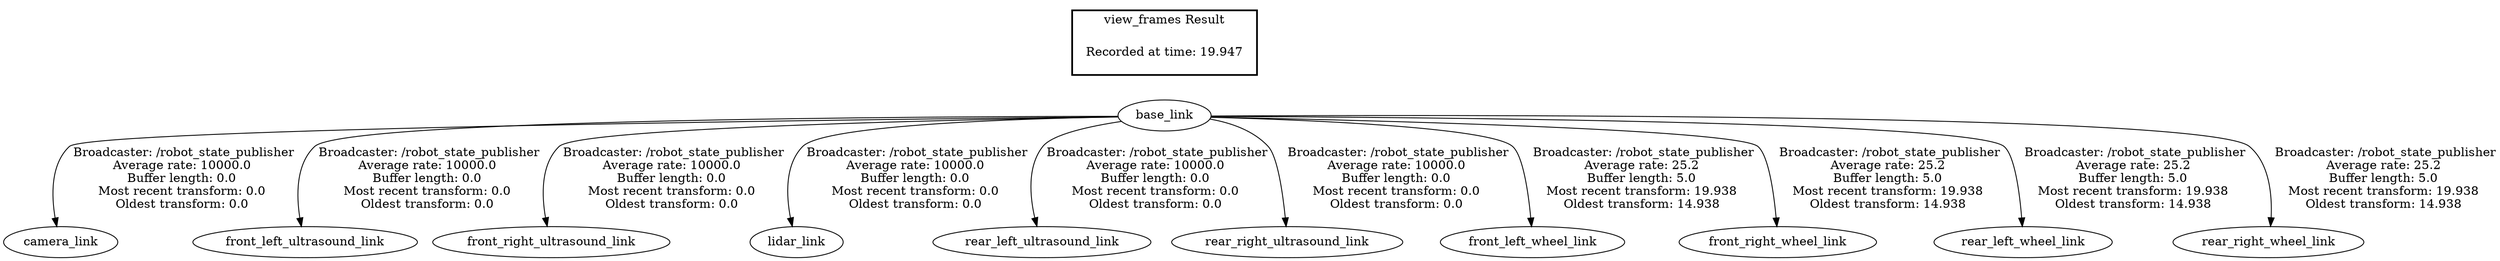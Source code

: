 digraph G {
"base_link" -> "camera_link"[label=" Broadcaster: /robot_state_publisher\nAverage rate: 10000.0\nBuffer length: 0.0\nMost recent transform: 0.0\nOldest transform: 0.0\n"];
"base_link" -> "front_left_ultrasound_link"[label=" Broadcaster: /robot_state_publisher\nAverage rate: 10000.0\nBuffer length: 0.0\nMost recent transform: 0.0\nOldest transform: 0.0\n"];
"base_link" -> "front_right_ultrasound_link"[label=" Broadcaster: /robot_state_publisher\nAverage rate: 10000.0\nBuffer length: 0.0\nMost recent transform: 0.0\nOldest transform: 0.0\n"];
"base_link" -> "lidar_link"[label=" Broadcaster: /robot_state_publisher\nAverage rate: 10000.0\nBuffer length: 0.0\nMost recent transform: 0.0\nOldest transform: 0.0\n"];
"base_link" -> "rear_left_ultrasound_link"[label=" Broadcaster: /robot_state_publisher\nAverage rate: 10000.0\nBuffer length: 0.0\nMost recent transform: 0.0\nOldest transform: 0.0\n"];
"base_link" -> "rear_right_ultrasound_link"[label=" Broadcaster: /robot_state_publisher\nAverage rate: 10000.0\nBuffer length: 0.0\nMost recent transform: 0.0\nOldest transform: 0.0\n"];
"base_link" -> "front_left_wheel_link"[label=" Broadcaster: /robot_state_publisher\nAverage rate: 25.2\nBuffer length: 5.0\nMost recent transform: 19.938\nOldest transform: 14.938\n"];
"base_link" -> "front_right_wheel_link"[label=" Broadcaster: /robot_state_publisher\nAverage rate: 25.2\nBuffer length: 5.0\nMost recent transform: 19.938\nOldest transform: 14.938\n"];
"base_link" -> "rear_left_wheel_link"[label=" Broadcaster: /robot_state_publisher\nAverage rate: 25.2\nBuffer length: 5.0\nMost recent transform: 19.938\nOldest transform: 14.938\n"];
"base_link" -> "rear_right_wheel_link"[label=" Broadcaster: /robot_state_publisher\nAverage rate: 25.2\nBuffer length: 5.0\nMost recent transform: 19.938\nOldest transform: 14.938\n"];
edge [style=invis];
 subgraph cluster_legend { style=bold; color=black; label ="view_frames Result";
"Recorded at time: 19.947"[ shape=plaintext ] ;
}->"base_link";
}